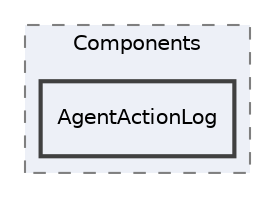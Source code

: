 digraph "Editor/UI/Components/Logger/Components/AgentActionLog"
{
 // LATEX_PDF_SIZE
  edge [fontname="Helvetica",fontsize="10",labelfontname="Helvetica",labelfontsize="10"];
  node [fontname="Helvetica",fontsize="10",shape=record];
  compound=true
  subgraph clusterdir_d899b16968b82f1505455141eb0c65da {
    graph [ bgcolor="#edf0f7", pencolor="grey50", style="filled,dashed,", label="Components", fontname="Helvetica", fontsize="10", URL="dir_d899b16968b82f1505455141eb0c65da.html"]
  dir_2dd27ee8d3003153776bb3dd9035668e [shape=box, label="AgentActionLog", style="filled,bold,", fillcolor="#edf0f7", color="grey25", URL="dir_2dd27ee8d3003153776bb3dd9035668e.html"];
  }
}
